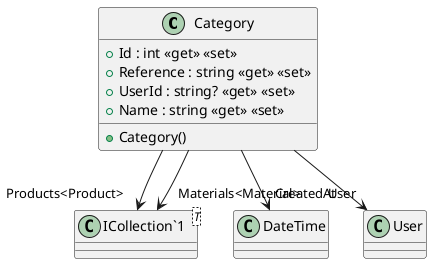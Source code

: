 @startuml
class Category {
    + Id : int <<get>> <<set>>
    + Reference : string <<get>> <<set>>
    + UserId : string? <<get>> <<set>>
    + Name : string <<get>> <<set>>
    + Category()
}
class "ICollection`1"<T> {
}
Category --> "CreatedAt" DateTime
Category --> "Products<Product>" "ICollection`1"
Category --> "Materials<Material>" "ICollection`1"
Category --> "User" User
@enduml
